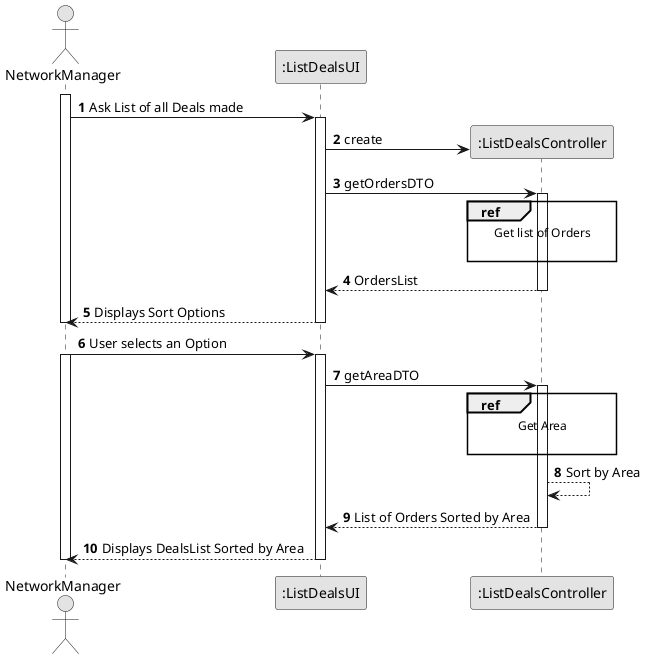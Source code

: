 @startuml
skinparam monochrome true
skinparam packageStyle rectangle
skinparam shadowing false

autonumber

'hide footbox
actor "NetworkManager" as nm
participant ":ListDealsUI" as UI
participant ":ListDealsController" as CTRL


activate nm

    nm -> UI :  Ask List of all Deals made

    activate UI

        UI -> CTRL** : create
        UI -> CTRL : getOrdersDTO

        ref over CTRL
            Get list of Orders

        end ref

        activate CTRL

            CTRL --> UI : OrdersList
        deactivate CTRL



            UI --> nm : Displays Sort Options
       deactivate UI
       deactivate nm

    nm -> UI : User selects an Option
        activate nm
        activate UI

            UI -> CTRL : getAreaDTO
            activate CTRL

            ref over CTRL
                Get Area

            end ref
        CTRL --> CTRL: Sort by Area
        CTRL --> UI: List of Orders Sorted by Area
        deactivate CTRL
        UI-->nm: Displays DealsList Sorted by Area
        deactivate UI
        deactivate nm
@enduml